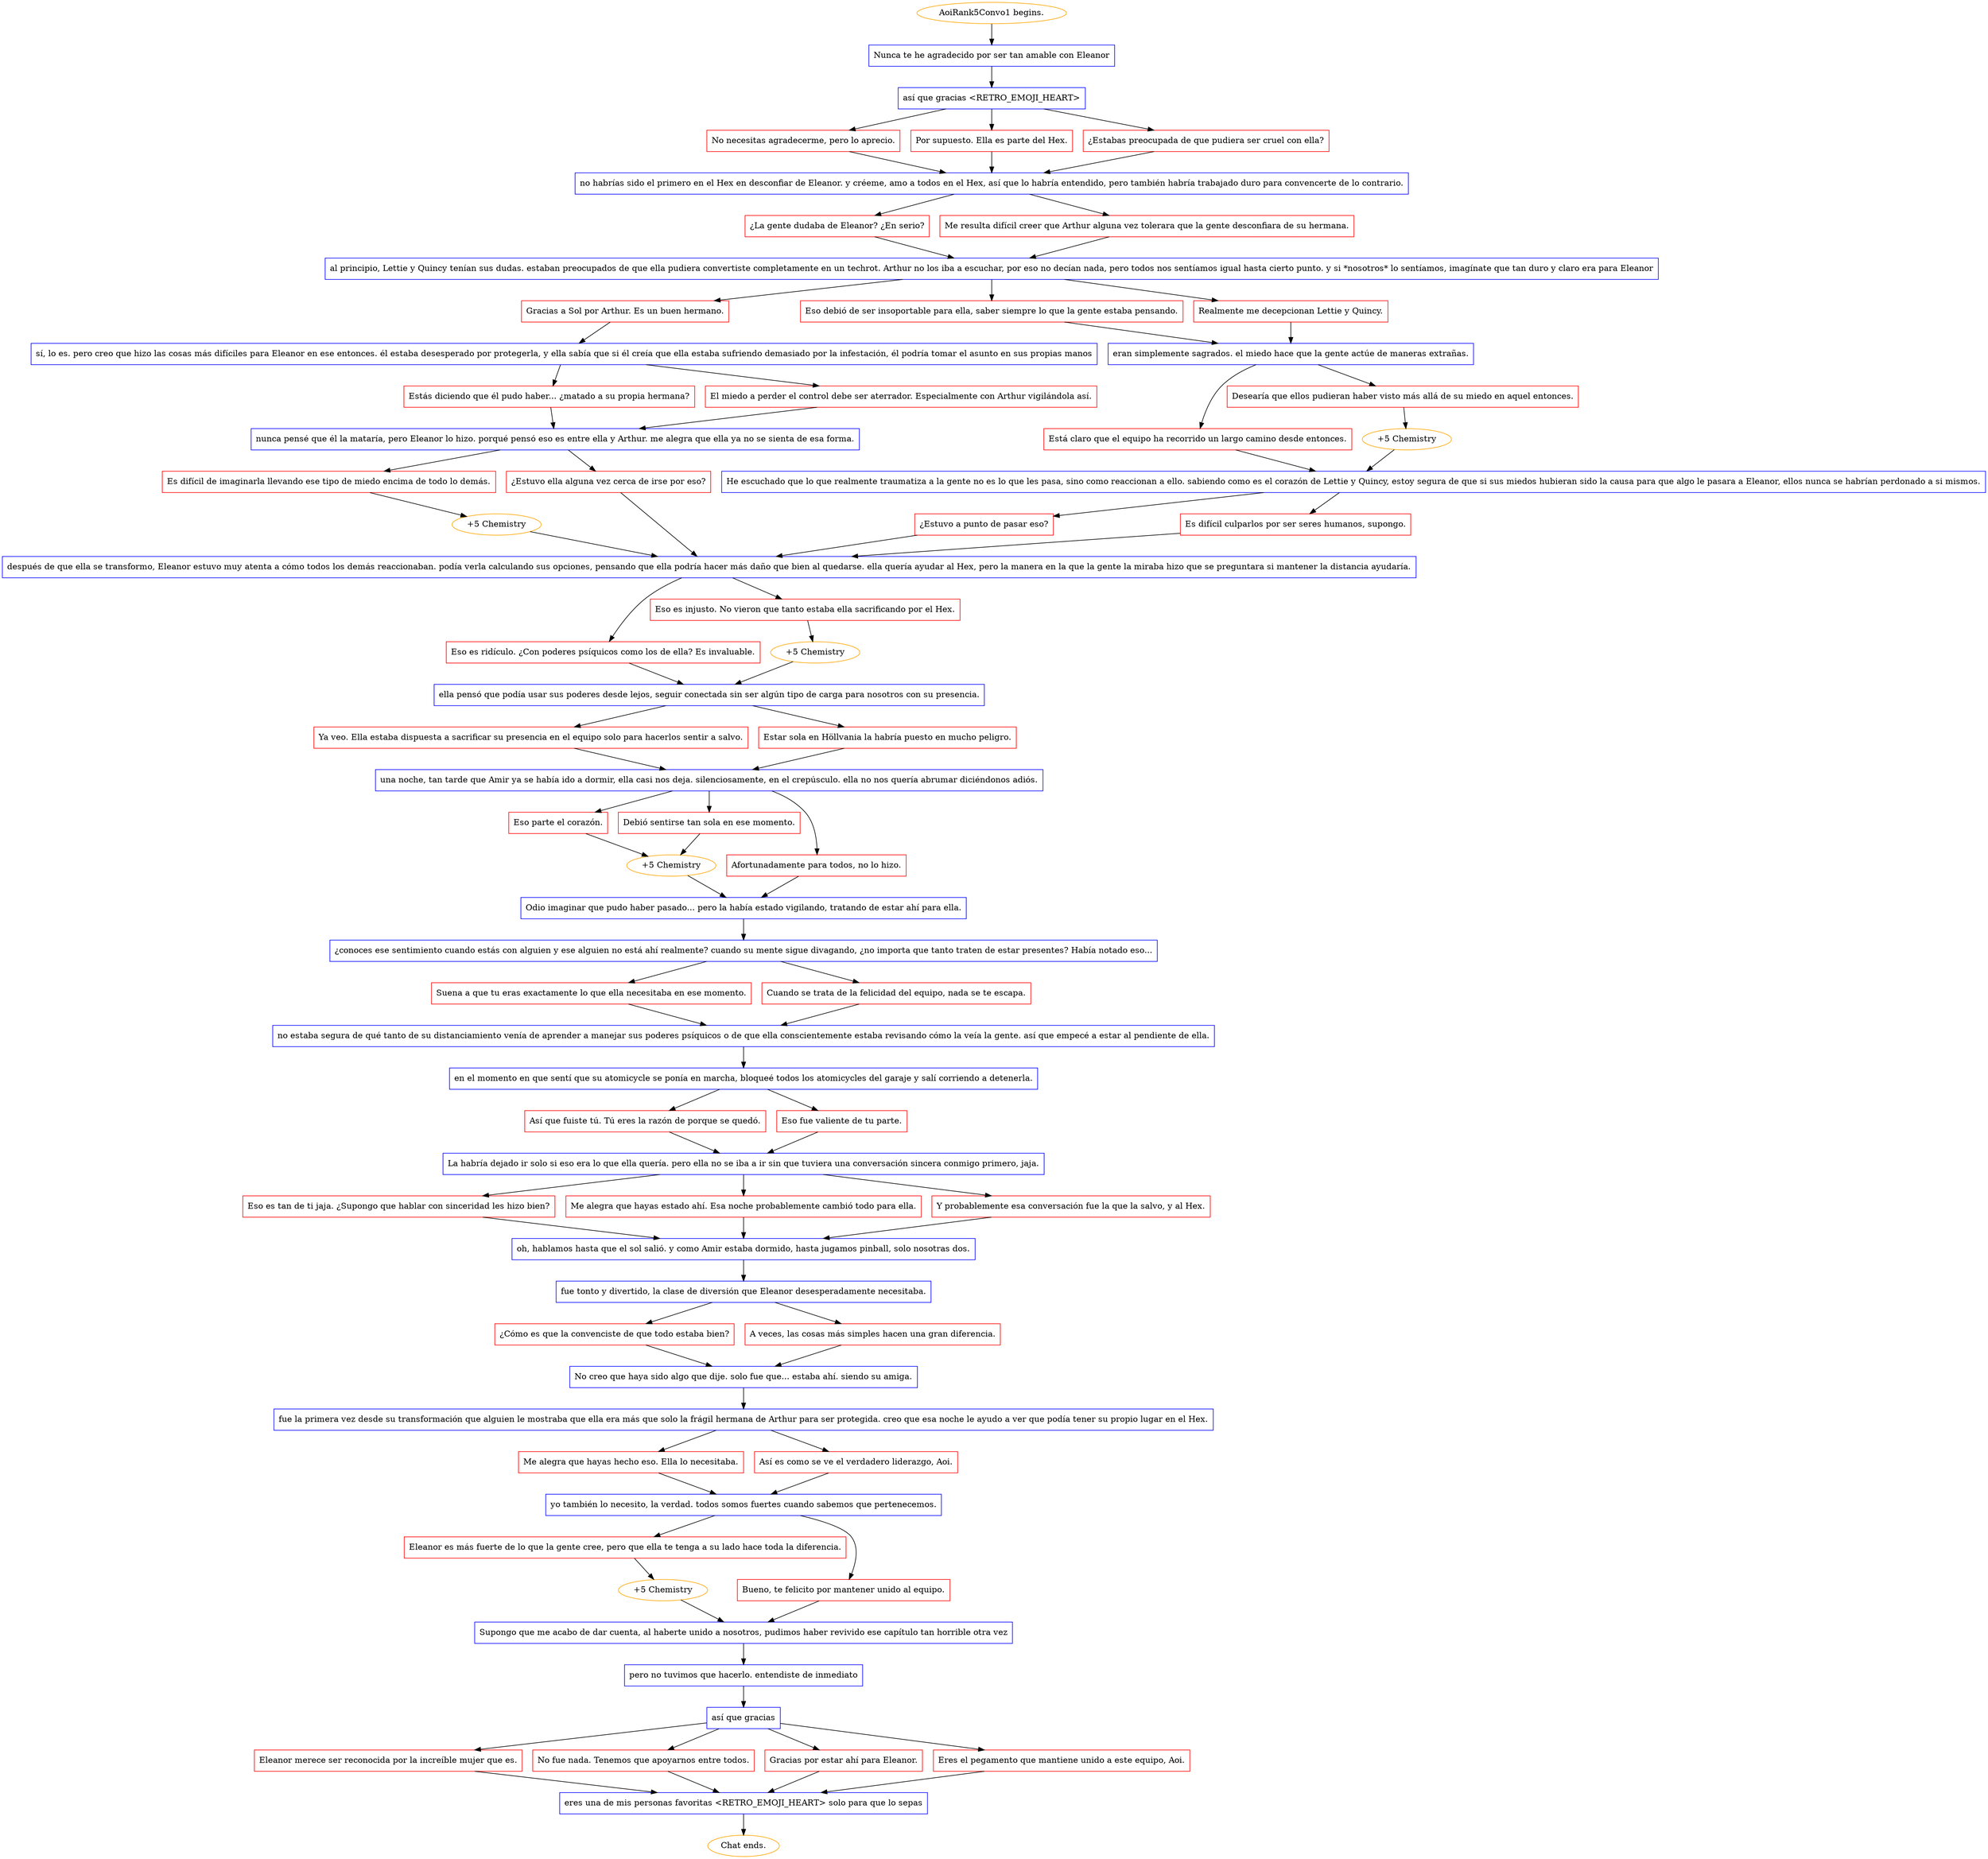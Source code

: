 digraph {
	"AoiRank5Convo1 begins." [color=orange];
		"AoiRank5Convo1 begins." -> j1039924006;
	j1039924006 [label="Nunca te he agradecido por ser tan amable con Eleanor",shape=box,color=blue];
		j1039924006 -> j3919459888;
	j3919459888 [label="así que gracias <RETRO_EMOJI_HEART>",shape=box,color=blue];
		j3919459888 -> j3386448731;
		j3919459888 -> j2001662883;
		j3919459888 -> j855438292;
	j3386448731 [label="No necesitas agradecerme, pero lo aprecio.",shape=box,color=red];
		j3386448731 -> j2727641665;
	j2001662883 [label="Por supuesto. Ella es parte del Hex.",shape=box,color=red];
		j2001662883 -> j2727641665;
	j855438292 [label="¿Estabas preocupada de que pudiera ser cruel con ella?",shape=box,color=red];
		j855438292 -> j2727641665;
	j2727641665 [label="no habrías sido el primero en el Hex en desconfiar de Eleanor. y créeme, amo a todos en el Hex, así que lo habría entendido, pero también habría trabajado duro para convencerte de lo contrario.",shape=box,color=blue];
		j2727641665 -> j2633466448;
		j2727641665 -> j2965040114;
	j2633466448 [label="¿La gente dudaba de Eleanor? ¿En serio?",shape=box,color=red];
		j2633466448 -> j4234571438;
	j2965040114 [label="Me resulta difícil creer que Arthur alguna vez tolerara que la gente desconfiara de su hermana.",shape=box,color=red];
		j2965040114 -> j4234571438;
	j4234571438 [label="al principio, Lettie y Quincy tenían sus dudas. estaban preocupados de que ella pudiera convertiste completamente en un techrot. Arthur no los iba a escuchar, por eso no decían nada, pero todos nos sentíamos igual hasta cierto punto. y si *nosotros* lo sentíamos, imagínate que tan duro y claro era para Eleanor",shape=box,color=blue];
		j4234571438 -> j3563488252;
		j4234571438 -> j3446802673;
		j4234571438 -> j2684024370;
	j3563488252 [label="Gracias a Sol por Arthur. Es un buen hermano.",shape=box,color=red];
		j3563488252 -> j1199056845;
	j3446802673 [label="Eso debió de ser insoportable para ella, saber siempre lo que la gente estaba pensando.",shape=box,color=red];
		j3446802673 -> j1101896336;
	j2684024370 [label="Realmente me decepcionan Lettie y Quincy.",shape=box,color=red];
		j2684024370 -> j1101896336;
	j1199056845 [label="sí, lo es. pero creo que hizo las cosas más difíciles para Eleanor en ese entonces. él estaba desesperado por protegerla, y ella sabía que si él creía que ella estaba sufriendo demasiado por la infestación, él podría tomar el asunto en sus propias manos",shape=box,color=blue];
		j1199056845 -> j2086212906;
		j1199056845 -> j2492877162;
	j1101896336 [label="eran simplemente sagrados. el miedo hace que la gente actúe de maneras extrañas.",shape=box,color=blue];
		j1101896336 -> j602278032;
		j1101896336 -> j3556827110;
	j2086212906 [label="Estás diciendo que él pudo haber... ¿matado a su propia hermana?",shape=box,color=red];
		j2086212906 -> j3088389471;
	j2492877162 [label="El miedo a perder el control debe ser aterrador. Especialmente con Arthur vigilándola así.",shape=box,color=red];
		j2492877162 -> j3088389471;
	j602278032 [label="Está claro que el equipo ha recorrido un largo camino desde entonces.",shape=box,color=red];
		j602278032 -> j3818778671;
	j3556827110 [label="Desearía que ellos pudieran haber visto más allá de su miedo en aquel entonces.",shape=box,color=red];
		j3556827110 -> j410906166;
	j3088389471 [label="nunca pensé que él la mataría, pero Eleanor lo hizo. porqué pensó eso es entre ella y Arthur. me alegra que ella ya no se sienta de esa forma.",shape=box,color=blue];
		j3088389471 -> j2461722839;
		j3088389471 -> j3742055569;
	j3818778671 [label="He escuchado que lo que realmente traumatiza a la gente no es lo que les pasa, sino como reaccionan a ello. sabiendo como es el corazón de Lettie y Quincy, estoy segura de que si sus miedos hubieran sido la causa para que algo le pasara a Eleanor, ellos nunca se habrían perdonado a si mismos.",shape=box,color=blue];
		j3818778671 -> j971386563;
		j3818778671 -> j1426541160;
	j410906166 [label="+5 Chemistry",color=orange];
		j410906166 -> j3818778671;
	j2461722839 [label="Es difícil de imaginarla llevando ese tipo de miedo encima de todo lo demás.",shape=box,color=red];
		j2461722839 -> j1340896960;
	j3742055569 [label="¿Estuvo ella alguna vez cerca de irse por eso?",shape=box,color=red];
		j3742055569 -> j3595531284;
	j971386563 [label="¿Estuvo a punto de pasar eso?",shape=box,color=red];
		j971386563 -> j3595531284;
	j1426541160 [label="Es difícil culparlos por ser seres humanos, supongo.",shape=box,color=red];
		j1426541160 -> j3595531284;
	j1340896960 [label="+5 Chemistry",color=orange];
		j1340896960 -> j3595531284;
	j3595531284 [label="después de que ella se transformo, Eleanor estuvo muy atenta a cómo todos los demás reaccionaban. podía verla calculando sus opciones, pensando que ella podría hacer más daño que bien al quedarse. ella quería ayudar al Hex, pero la manera en la que la gente la miraba hizo que se preguntara si mantener la distancia ayudaría.",shape=box,color=blue];
		j3595531284 -> j3623534733;
		j3595531284 -> j3739591027;
	j3623534733 [label="Eso es ridículo. ¿Con poderes psíquicos como los de ella? Es invaluable.",shape=box,color=red];
		j3623534733 -> j3705005467;
	j3739591027 [label="Eso es injusto. No vieron que tanto estaba ella sacrificando por el Hex.",shape=box,color=red];
		j3739591027 -> j1080767050;
	j3705005467 [label="ella pensó que podía usar sus poderes desde lejos, seguir conectada sin ser algún tipo de carga para nosotros con su presencia.",shape=box,color=blue];
		j3705005467 -> j304733207;
		j3705005467 -> j1762140955;
	j1080767050 [label="+5 Chemistry",color=orange];
		j1080767050 -> j3705005467;
	j304733207 [label="Ya veo. Ella estaba dispuesta a sacrificar su presencia en el equipo solo para hacerlos sentir a salvo.",shape=box,color=red];
		j304733207 -> j2259189959;
	j1762140955 [label="Estar sola en Höllvania la habría puesto en mucho peligro.",shape=box,color=red];
		j1762140955 -> j2259189959;
	j2259189959 [label="una noche, tan tarde que Amir ya se había ido a dormir, ella casi nos deja. silenciosamente, en el crepúsculo. ella no nos quería abrumar diciéndonos adiós.",shape=box,color=blue];
		j2259189959 -> j2924702117;
		j2259189959 -> j3808512304;
		j2259189959 -> j3485432556;
	j2924702117 [label="Eso parte el corazón.",shape=box,color=red];
		j2924702117 -> j1967237943;
	j3808512304 [label="Afortunadamente para todos, no lo hizo.",shape=box,color=red];
		j3808512304 -> j3242215482;
	j3485432556 [label="Debió sentirse tan sola en ese momento.",shape=box,color=red];
		j3485432556 -> j1967237943;
	j1967237943 [label="+5 Chemistry",color=orange];
		j1967237943 -> j3242215482;
	j3242215482 [label="Odio imaginar que pudo haber pasado... pero la había estado vigilando, tratando de estar ahí para ella.",shape=box,color=blue];
		j3242215482 -> j1598464521;
	j1598464521 [label="¿conoces ese sentimiento cuando estás con alguien y ese alguien no está ahí realmente? cuando su mente sigue divagando, ¿no importa que tanto traten de estar presentes? Había notado eso...",shape=box,color=blue];
		j1598464521 -> j1765187606;
		j1598464521 -> j2294120251;
	j1765187606 [label="Suena a que tu eras exactamente lo que ella necesitaba en ese momento.",shape=box,color=red];
		j1765187606 -> j4216065971;
	j2294120251 [label="Cuando se trata de la felicidad del equipo, nada se te escapa.",shape=box,color=red];
		j2294120251 -> j4216065971;
	j4216065971 [label="no estaba segura de qué tanto de su distanciamiento venía de aprender a manejar sus poderes psíquicos o de que ella conscientemente estaba revisando cómo la veía la gente. así que empecé a estar al pendiente de ella.",shape=box,color=blue];
		j4216065971 -> j2219760086;
	j2219760086 [label="en el momento en que sentí que su atomicycle se ponía en marcha, bloqueé todos los atomicycles del garaje y salí corriendo a detenerla.",shape=box,color=blue];
		j2219760086 -> j1181257991;
		j2219760086 -> j2027403809;
	j1181257991 [label="Así que fuiste tú. Tú eres la razón de porque se quedó.",shape=box,color=red];
		j1181257991 -> j2098191394;
	j2027403809 [label="Eso fue valiente de tu parte.",shape=box,color=red];
		j2027403809 -> j2098191394;
	j2098191394 [label="La habría dejado ir solo si eso era lo que ella quería. pero ella no se iba a ir sin que tuviera una conversación sincera conmigo primero, jaja.",shape=box,color=blue];
		j2098191394 -> j1210917246;
		j2098191394 -> j1986056010;
		j2098191394 -> j1947359395;
	j1210917246 [label="Eso es tan de ti jaja. ¿Supongo que hablar con sinceridad les hizo bien?",shape=box,color=red];
		j1210917246 -> j1292421290;
	j1986056010 [label="Me alegra que hayas estado ahí. Esa noche probablemente cambió todo para ella.",shape=box,color=red];
		j1986056010 -> j1292421290;
	j1947359395 [label="Y probablemente esa conversación fue la que la salvo, y al Hex.",shape=box,color=red];
		j1947359395 -> j1292421290;
	j1292421290 [label="oh, hablamos hasta que el sol salió. y como Amir estaba dormido, hasta jugamos pinball, solo nosotras dos.",shape=box,color=blue];
		j1292421290 -> j1083943470;
	j1083943470 [label="fue tonto y divertido, la clase de diversión que Eleanor desesperadamente necesitaba.",shape=box,color=blue];
		j1083943470 -> j1528005505;
		j1083943470 -> j1664582736;
	j1528005505 [label="¿Cómo es que la convenciste de que todo estaba bien?",shape=box,color=red];
		j1528005505 -> j1652772172;
	j1664582736 [label="A veces, las cosas más simples hacen una gran diferencia.",shape=box,color=red];
		j1664582736 -> j1652772172;
	j1652772172 [label="No creo que haya sido algo que dije. solo fue que... estaba ahí. siendo su amiga.",shape=box,color=blue];
		j1652772172 -> j2352871011;
	j2352871011 [label="fue la primera vez desde su transformación que alguien le mostraba que ella era más que solo la frágil hermana de Arthur para ser protegida. creo que esa noche le ayudo a ver que podía tener su propio lugar en el Hex.",shape=box,color=blue];
		j2352871011 -> j1339190458;
		j2352871011 -> j716141445;
	j1339190458 [label="Me alegra que hayas hecho eso. Ella lo necesitaba.",shape=box,color=red];
		j1339190458 -> j815371826;
	j716141445 [label="Así es como se ve el verdadero liderazgo, Aoi.",shape=box,color=red];
		j716141445 -> j815371826;
	j815371826 [label="yo también lo necesito, la verdad. todos somos fuertes cuando sabemos que pertenecemos.",shape=box,color=blue];
		j815371826 -> j427947891;
		j815371826 -> j3446859630;
	j427947891 [label="Eleanor es más fuerte de lo que la gente cree, pero que ella te tenga a su lado hace toda la diferencia.",shape=box,color=red];
		j427947891 -> j337030879;
	j3446859630 [label="Bueno, te felicito por mantener unido al equipo.",shape=box,color=red];
		j3446859630 -> j3093937429;
	j337030879 [label="+5 Chemistry",color=orange];
		j337030879 -> j3093937429;
	j3093937429 [label="Supongo que me acabo de dar cuenta, al haberte unido a nosotros, pudimos haber revivido ese capítulo tan horrible otra vez",shape=box,color=blue];
		j3093937429 -> j1743341464;
	j1743341464 [label="pero no tuvimos que hacerlo. entendiste de inmediato",shape=box,color=blue];
		j1743341464 -> j139388814;
	j139388814 [label="así que gracias",shape=box,color=blue];
		j139388814 -> j1261224287;
		j139388814 -> j1665028471;
		j139388814 -> j3305865913;
		j139388814 -> j3867492956;
	j1261224287 [label="Eleanor merece ser reconocida por la increíble mujer que es.",shape=box,color=red];
		j1261224287 -> j220015671;
	j1665028471 [label="No fue nada. Tenemos que apoyarnos entre todos.",shape=box,color=red];
		j1665028471 -> j220015671;
	j3305865913 [label="Gracias por estar ahí para Eleanor.",shape=box,color=red];
		j3305865913 -> j220015671;
	j3867492956 [label="Eres el pegamento que mantiene unido a este equipo, Aoi.",shape=box,color=red];
		j3867492956 -> j220015671;
	j220015671 [label="eres una de mis personas favoritas <RETRO_EMOJI_HEART> solo para que lo sepas",shape=box,color=blue];
		j220015671 -> "Chat ends.";
	"Chat ends." [color=orange];
}
